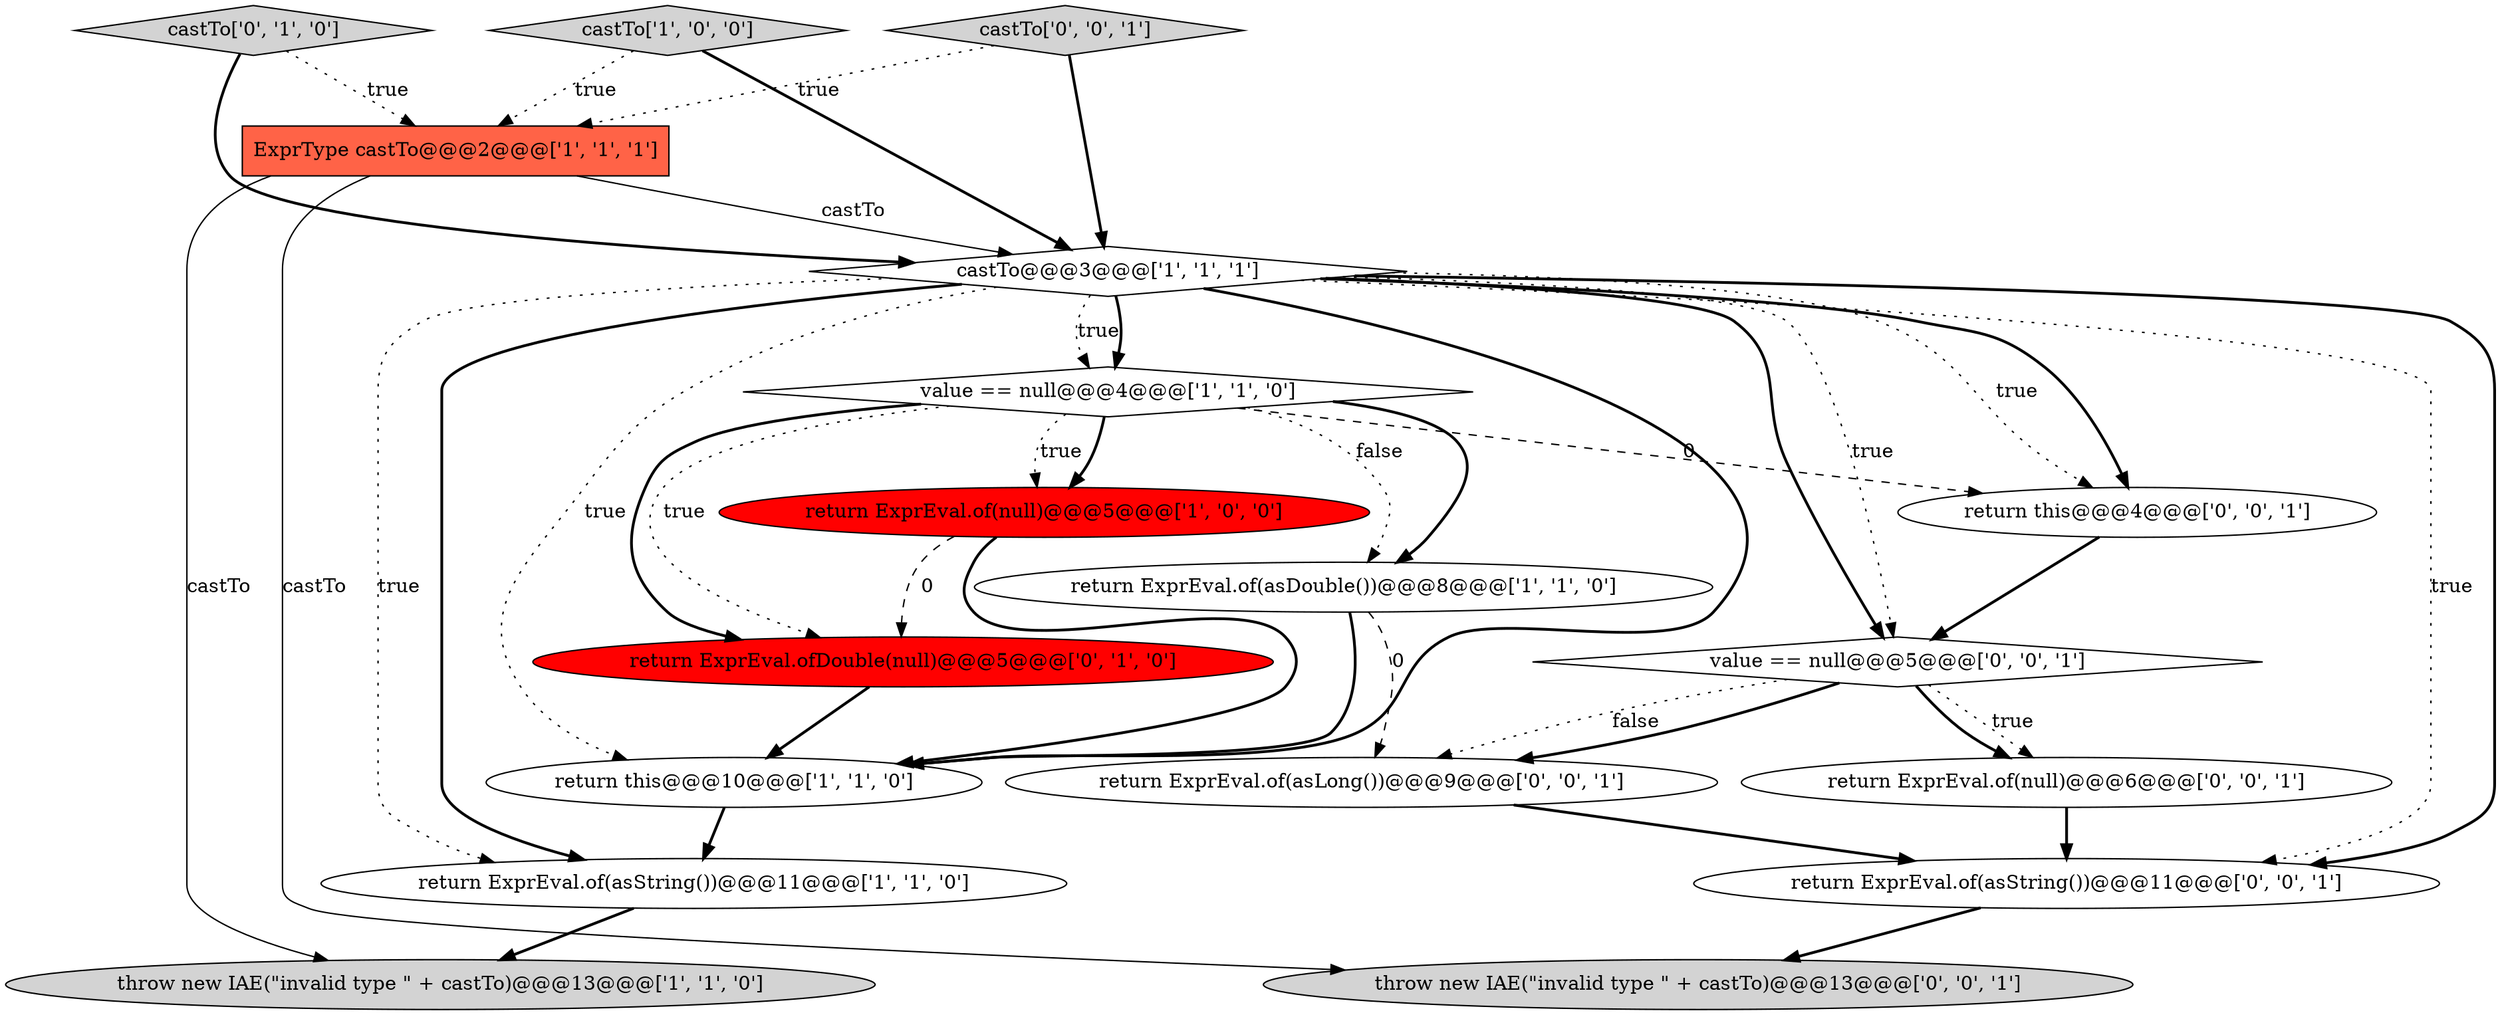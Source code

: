 digraph {
6 [style = filled, label = "return this@@@10@@@['1', '1', '0']", fillcolor = white, shape = ellipse image = "AAA0AAABBB1BBB"];
17 [style = filled, label = "return ExprEval.of(null)@@@6@@@['0', '0', '1']", fillcolor = white, shape = ellipse image = "AAA0AAABBB3BBB"];
4 [style = filled, label = "return ExprEval.of(asDouble())@@@8@@@['1', '1', '0']", fillcolor = white, shape = ellipse image = "AAA0AAABBB1BBB"];
9 [style = filled, label = "castTo['0', '1', '0']", fillcolor = lightgray, shape = diamond image = "AAA0AAABBB2BBB"];
5 [style = filled, label = "castTo['1', '0', '0']", fillcolor = lightgray, shape = diamond image = "AAA0AAABBB1BBB"];
14 [style = filled, label = "return ExprEval.of(asLong())@@@9@@@['0', '0', '1']", fillcolor = white, shape = ellipse image = "AAA0AAABBB3BBB"];
0 [style = filled, label = "return ExprEval.of(null)@@@5@@@['1', '0', '0']", fillcolor = red, shape = ellipse image = "AAA1AAABBB1BBB"];
10 [style = filled, label = "return ExprEval.ofDouble(null)@@@5@@@['0', '1', '0']", fillcolor = red, shape = ellipse image = "AAA1AAABBB2BBB"];
1 [style = filled, label = "ExprType castTo@@@2@@@['1', '1', '1']", fillcolor = tomato, shape = box image = "AAA0AAABBB1BBB"];
8 [style = filled, label = "throw new IAE(\"invalid type \" + castTo)@@@13@@@['1', '1', '0']", fillcolor = lightgray, shape = ellipse image = "AAA0AAABBB1BBB"];
3 [style = filled, label = "return ExprEval.of(asString())@@@11@@@['1', '1', '0']", fillcolor = white, shape = ellipse image = "AAA0AAABBB1BBB"];
11 [style = filled, label = "value == null@@@5@@@['0', '0', '1']", fillcolor = white, shape = diamond image = "AAA0AAABBB3BBB"];
13 [style = filled, label = "return ExprEval.of(asString())@@@11@@@['0', '0', '1']", fillcolor = white, shape = ellipse image = "AAA0AAABBB3BBB"];
12 [style = filled, label = "throw new IAE(\"invalid type \" + castTo)@@@13@@@['0', '0', '1']", fillcolor = lightgray, shape = ellipse image = "AAA0AAABBB3BBB"];
2 [style = filled, label = "castTo@@@3@@@['1', '1', '1']", fillcolor = white, shape = diamond image = "AAA0AAABBB1BBB"];
7 [style = filled, label = "value == null@@@4@@@['1', '1', '0']", fillcolor = white, shape = diamond image = "AAA0AAABBB1BBB"];
15 [style = filled, label = "castTo['0', '0', '1']", fillcolor = lightgray, shape = diamond image = "AAA0AAABBB3BBB"];
16 [style = filled, label = "return this@@@4@@@['0', '0', '1']", fillcolor = white, shape = ellipse image = "AAA0AAABBB3BBB"];
2->3 [style = dotted, label="true"];
6->3 [style = bold, label=""];
15->2 [style = bold, label=""];
7->10 [style = dotted, label="true"];
16->11 [style = bold, label=""];
11->14 [style = bold, label=""];
0->6 [style = bold, label=""];
4->6 [style = bold, label=""];
2->6 [style = bold, label=""];
7->10 [style = bold, label=""];
9->2 [style = bold, label=""];
7->16 [style = dashed, label="0"];
2->3 [style = bold, label=""];
5->1 [style = dotted, label="true"];
11->17 [style = dotted, label="true"];
7->0 [style = bold, label=""];
7->4 [style = bold, label=""];
11->14 [style = dotted, label="false"];
7->0 [style = dotted, label="true"];
10->6 [style = bold, label=""];
0->10 [style = dashed, label="0"];
2->13 [style = bold, label=""];
2->11 [style = dotted, label="true"];
5->2 [style = bold, label=""];
13->12 [style = bold, label=""];
2->6 [style = dotted, label="true"];
15->1 [style = dotted, label="true"];
2->7 [style = dotted, label="true"];
1->12 [style = solid, label="castTo"];
7->4 [style = dotted, label="false"];
3->8 [style = bold, label=""];
9->1 [style = dotted, label="true"];
11->17 [style = bold, label=""];
4->14 [style = dashed, label="0"];
17->13 [style = bold, label=""];
2->7 [style = bold, label=""];
14->13 [style = bold, label=""];
1->2 [style = solid, label="castTo"];
2->11 [style = bold, label=""];
2->13 [style = dotted, label="true"];
1->8 [style = solid, label="castTo"];
2->16 [style = dotted, label="true"];
2->16 [style = bold, label=""];
}
